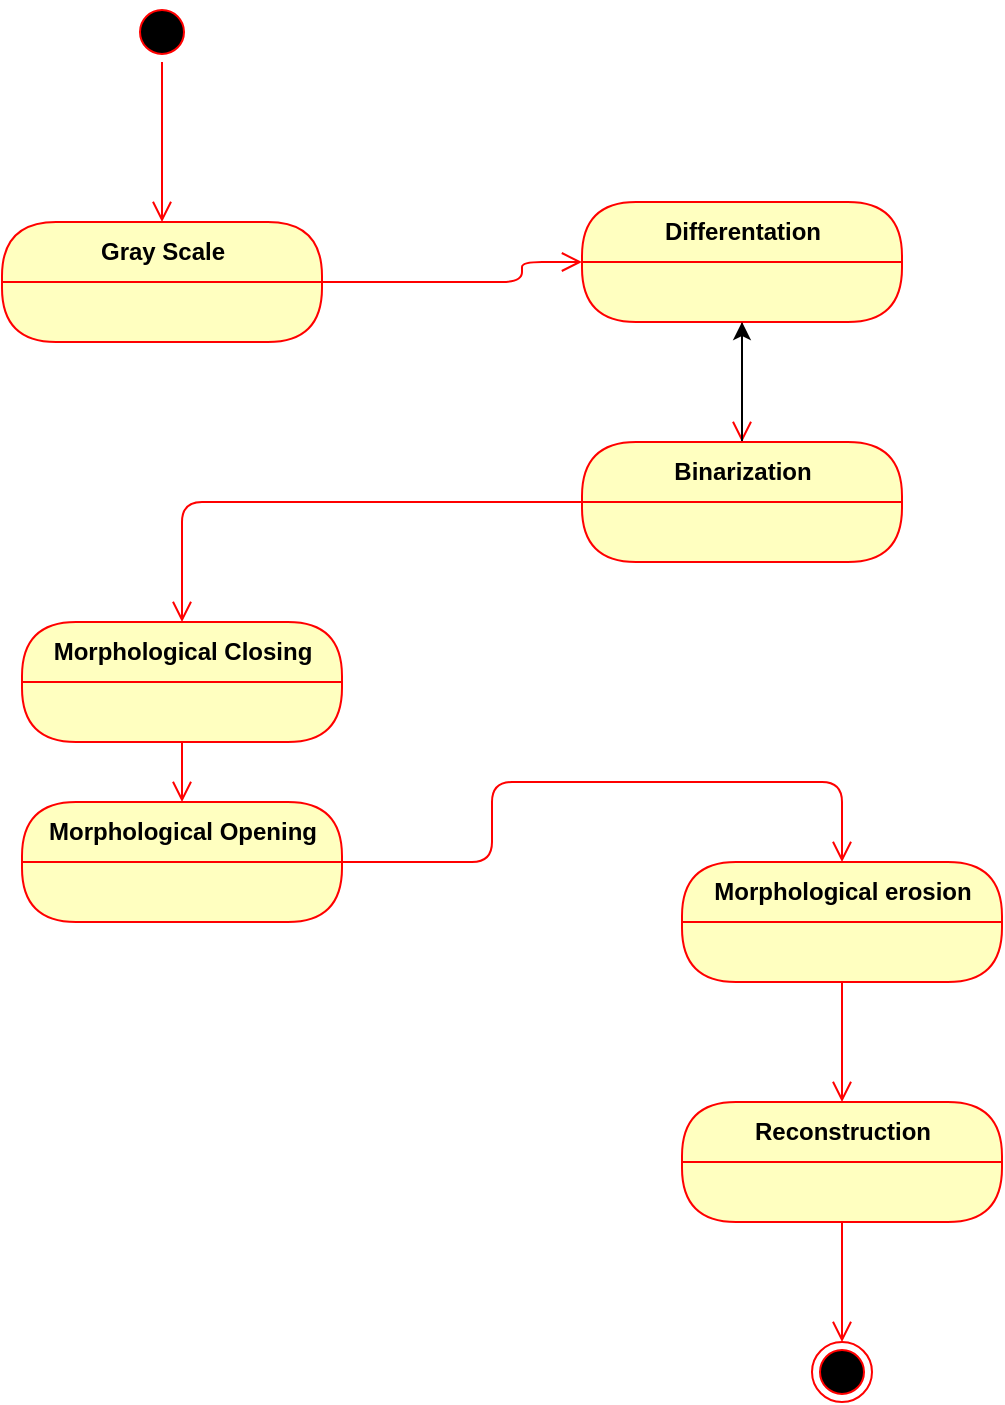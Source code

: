 <mxfile version="10.6.7" type="device"><diagram id="RtHbMvYSEccLq9UH1Nu4" name="Page-1"><mxGraphModel dx="1080" dy="435" grid="1" gridSize="10" guides="1" tooltips="1" connect="1" arrows="1" fold="1" page="1" pageScale="1" pageWidth="827" pageHeight="1169" math="0" shadow="0"><root><mxCell id="0"/><mxCell id="1" parent="0"/><mxCell id="z0RwWiZ7m7XmYjYZKRKy-1" value="" style="ellipse;html=1;shape=startState;fillColor=#000000;strokeColor=#ff0000;" vertex="1" parent="1"><mxGeometry x="205" y="90" width="30" height="30" as="geometry"/></mxCell><mxCell id="z0RwWiZ7m7XmYjYZKRKy-2" value="" style="edgeStyle=orthogonalEdgeStyle;html=1;verticalAlign=bottom;endArrow=open;endSize=8;strokeColor=#ff0000;entryX=0.5;entryY=0;entryDx=0;entryDy=0;" edge="1" source="z0RwWiZ7m7XmYjYZKRKy-1" parent="1" target="z0RwWiZ7m7XmYjYZKRKy-5"><mxGeometry relative="1" as="geometry"><mxPoint x="220" y="200" as="targetPoint"/></mxGeometry></mxCell><mxCell id="z0RwWiZ7m7XmYjYZKRKy-5" value="Gray Scale" style="swimlane;html=1;fontStyle=1;align=center;verticalAlign=middle;childLayout=stackLayout;horizontal=1;startSize=30;horizontalStack=0;resizeParent=0;resizeLast=1;container=0;fontColor=#000000;collapsible=0;rounded=1;arcSize=30;strokeColor=#ff0000;fillColor=#ffffc0;swimlaneFillColor=#ffffc0;rotation=0;" vertex="1" parent="1"><mxGeometry x="140" y="200" width="160" height="60" as="geometry"/></mxCell><mxCell id="z0RwWiZ7m7XmYjYZKRKy-7" value="" style="edgeStyle=orthogonalEdgeStyle;html=1;verticalAlign=bottom;endArrow=open;endSize=8;strokeColor=#ff0000;entryX=0;entryY=0.5;entryDx=0;entryDy=0;" edge="1" source="z0RwWiZ7m7XmYjYZKRKy-5" parent="1" target="z0RwWiZ7m7XmYjYZKRKy-10"><mxGeometry relative="1" as="geometry"><mxPoint x="440" y="180" as="targetPoint"/><Array as="points"><mxPoint x="400" y="230"/><mxPoint x="400" y="220"/></Array></mxGeometry></mxCell><mxCell id="z0RwWiZ7m7XmYjYZKRKy-8" value="" style="ellipse;html=1;shape=endState;fillColor=#000000;strokeColor=#ff0000;" vertex="1" parent="1"><mxGeometry x="545" y="760" width="30" height="30" as="geometry"/></mxCell><mxCell id="z0RwWiZ7m7XmYjYZKRKy-10" value="Differentation" style="swimlane;html=1;fontStyle=1;align=center;verticalAlign=middle;childLayout=stackLayout;horizontal=1;startSize=30;horizontalStack=0;resizeParent=0;resizeLast=1;container=0;fontColor=#000000;collapsible=0;rounded=1;arcSize=30;strokeColor=#ff0000;fillColor=#ffffc0;swimlaneFillColor=#ffffc0;" vertex="1" parent="1"><mxGeometry x="430" y="190" width="160" height="60" as="geometry"/></mxCell><mxCell id="z0RwWiZ7m7XmYjYZKRKy-12" value="" style="edgeStyle=orthogonalEdgeStyle;html=1;verticalAlign=bottom;endArrow=open;endSize=8;strokeColor=#ff0000;" edge="1" source="z0RwWiZ7m7XmYjYZKRKy-10" parent="1"><mxGeometry relative="1" as="geometry"><mxPoint x="510" y="310" as="targetPoint"/></mxGeometry></mxCell><mxCell id="z0RwWiZ7m7XmYjYZKRKy-16" value="" style="edgeStyle=orthogonalEdgeStyle;rounded=0;orthogonalLoop=1;jettySize=auto;html=1;exitX=0.5;exitY=0;exitDx=0;exitDy=0;" edge="1" parent="1" source="z0RwWiZ7m7XmYjYZKRKy-13" target="z0RwWiZ7m7XmYjYZKRKy-10"><mxGeometry relative="1" as="geometry"/></mxCell><mxCell id="z0RwWiZ7m7XmYjYZKRKy-13" value="Binarization" style="swimlane;html=1;fontStyle=1;align=center;verticalAlign=middle;childLayout=stackLayout;horizontal=1;startSize=30;horizontalStack=0;resizeParent=0;resizeLast=1;container=0;fontColor=#000000;collapsible=0;rounded=1;arcSize=30;strokeColor=#ff0000;fillColor=#ffffc0;swimlaneFillColor=#ffffc0;" vertex="1" parent="1"><mxGeometry x="430" y="310" width="160" height="60" as="geometry"/></mxCell><mxCell id="z0RwWiZ7m7XmYjYZKRKy-15" value="" style="edgeStyle=orthogonalEdgeStyle;html=1;verticalAlign=bottom;endArrow=open;endSize=8;strokeColor=#ff0000;entryX=0.5;entryY=0;entryDx=0;entryDy=0;" edge="1" source="z0RwWiZ7m7XmYjYZKRKy-13" parent="1" target="z0RwWiZ7m7XmYjYZKRKy-17"><mxGeometry relative="1" as="geometry"><mxPoint x="230" y="400" as="targetPoint"/></mxGeometry></mxCell><mxCell id="z0RwWiZ7m7XmYjYZKRKy-17" value="Morphological Closing" style="swimlane;html=1;fontStyle=1;align=center;verticalAlign=middle;childLayout=stackLayout;horizontal=1;startSize=30;horizontalStack=0;resizeParent=0;resizeLast=1;container=0;fontColor=#000000;collapsible=0;rounded=1;arcSize=30;strokeColor=#ff0000;fillColor=#ffffc0;swimlaneFillColor=#ffffc0;" vertex="1" parent="1"><mxGeometry x="150" y="400" width="160" height="60" as="geometry"/></mxCell><mxCell id="z0RwWiZ7m7XmYjYZKRKy-19" value="" style="edgeStyle=orthogonalEdgeStyle;html=1;verticalAlign=bottom;endArrow=open;endSize=8;strokeColor=#ff0000;" edge="1" source="z0RwWiZ7m7XmYjYZKRKy-17" parent="1"><mxGeometry relative="1" as="geometry"><mxPoint x="230" y="490" as="targetPoint"/></mxGeometry></mxCell><mxCell id="z0RwWiZ7m7XmYjYZKRKy-20" value="Morphological Opening" style="swimlane;html=1;fontStyle=1;align=center;verticalAlign=middle;childLayout=stackLayout;horizontal=1;startSize=30;horizontalStack=0;resizeParent=0;resizeLast=1;container=0;fontColor=#000000;collapsible=0;rounded=1;arcSize=30;strokeColor=#ff0000;fillColor=#ffffc0;swimlaneFillColor=#ffffc0;" vertex="1" parent="1"><mxGeometry x="150" y="490" width="160" height="60" as="geometry"/></mxCell><mxCell id="z0RwWiZ7m7XmYjYZKRKy-22" value="" style="edgeStyle=orthogonalEdgeStyle;html=1;verticalAlign=bottom;endArrow=open;endSize=8;strokeColor=#ff0000;entryX=0.5;entryY=0;entryDx=0;entryDy=0;" edge="1" source="z0RwWiZ7m7XmYjYZKRKy-20" parent="1" target="z0RwWiZ7m7XmYjYZKRKy-24"><mxGeometry relative="1" as="geometry"><mxPoint x="560" y="520" as="targetPoint"/><Array as="points"><mxPoint x="385" y="520"/><mxPoint x="385" y="480"/><mxPoint x="560" y="480"/></Array></mxGeometry></mxCell><mxCell id="z0RwWiZ7m7XmYjYZKRKy-24" value="Morphological erosion&lt;br&gt;" style="swimlane;html=1;fontStyle=1;align=center;verticalAlign=middle;childLayout=stackLayout;horizontal=1;startSize=30;horizontalStack=0;resizeParent=0;resizeLast=1;container=0;fontColor=#000000;collapsible=0;rounded=1;arcSize=30;strokeColor=#ff0000;fillColor=#ffffc0;swimlaneFillColor=#ffffc0;" vertex="1" parent="1"><mxGeometry x="480" y="520" width="160" height="60" as="geometry"/></mxCell><mxCell id="z0RwWiZ7m7XmYjYZKRKy-26" value="" style="edgeStyle=orthogonalEdgeStyle;html=1;verticalAlign=bottom;endArrow=open;endSize=8;strokeColor=#ff0000;entryX=0.5;entryY=0;entryDx=0;entryDy=0;" edge="1" source="z0RwWiZ7m7XmYjYZKRKy-24" parent="1" target="z0RwWiZ7m7XmYjYZKRKy-27"><mxGeometry relative="1" as="geometry"><mxPoint x="560" y="640" as="targetPoint"/></mxGeometry></mxCell><mxCell id="z0RwWiZ7m7XmYjYZKRKy-27" value="Reconstruction&lt;br&gt;" style="swimlane;html=1;fontStyle=1;align=center;verticalAlign=middle;childLayout=stackLayout;horizontal=1;startSize=30;horizontalStack=0;resizeParent=0;resizeLast=1;container=0;fontColor=#000000;collapsible=0;rounded=1;arcSize=30;strokeColor=#ff0000;fillColor=#ffffc0;swimlaneFillColor=#ffffc0;" vertex="1" parent="1"><mxGeometry x="480" y="640" width="160" height="60" as="geometry"/></mxCell><mxCell id="z0RwWiZ7m7XmYjYZKRKy-29" value="" style="edgeStyle=orthogonalEdgeStyle;html=1;verticalAlign=bottom;endArrow=open;endSize=8;strokeColor=#ff0000;entryX=0.5;entryY=0;entryDx=0;entryDy=0;" edge="1" source="z0RwWiZ7m7XmYjYZKRKy-27" parent="1" target="z0RwWiZ7m7XmYjYZKRKy-8"><mxGeometry relative="1" as="geometry"><mxPoint x="560" y="750" as="targetPoint"/></mxGeometry></mxCell></root></mxGraphModel></diagram></mxfile>